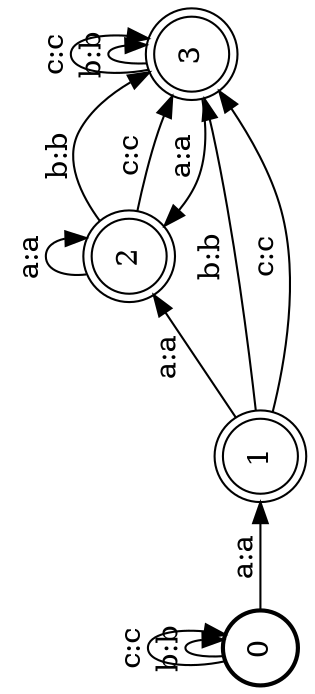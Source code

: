 digraph FST {
rankdir = LR;
size = "8.5,11";
label = "";
center = 1;
orientation = Landscape;
ranksep = "0.4";
nodesep = "0.25";
0 [label = "0", shape = circle, style = bold, fontsize = 14]
	0 -> 1 [label = "a:a", fontsize = 14];
	0 -> 0 [label = "b:b", fontsize = 14];
	0 -> 0 [label = "c:c", fontsize = 14];
1 [label = "1", shape = doublecircle, style = solid, fontsize = 14]
	1 -> 2 [label = "a:a", fontsize = 14];
	1 -> 3 [label = "b:b", fontsize = 14];
	1 -> 3 [label = "c:c", fontsize = 14];
2 [label = "2", shape = doublecircle, style = solid, fontsize = 14]
	2 -> 2 [label = "a:a", fontsize = 14];
	2 -> 3 [label = "b:b", fontsize = 14];
	2 -> 3 [label = "c:c", fontsize = 14];
3 [label = "3", shape = doublecircle, style = solid, fontsize = 14]
	3 -> 2 [label = "a:a", fontsize = 14];
	3 -> 3 [label = "b:b", fontsize = 14];
	3 -> 3 [label = "c:c", fontsize = 14];
}
